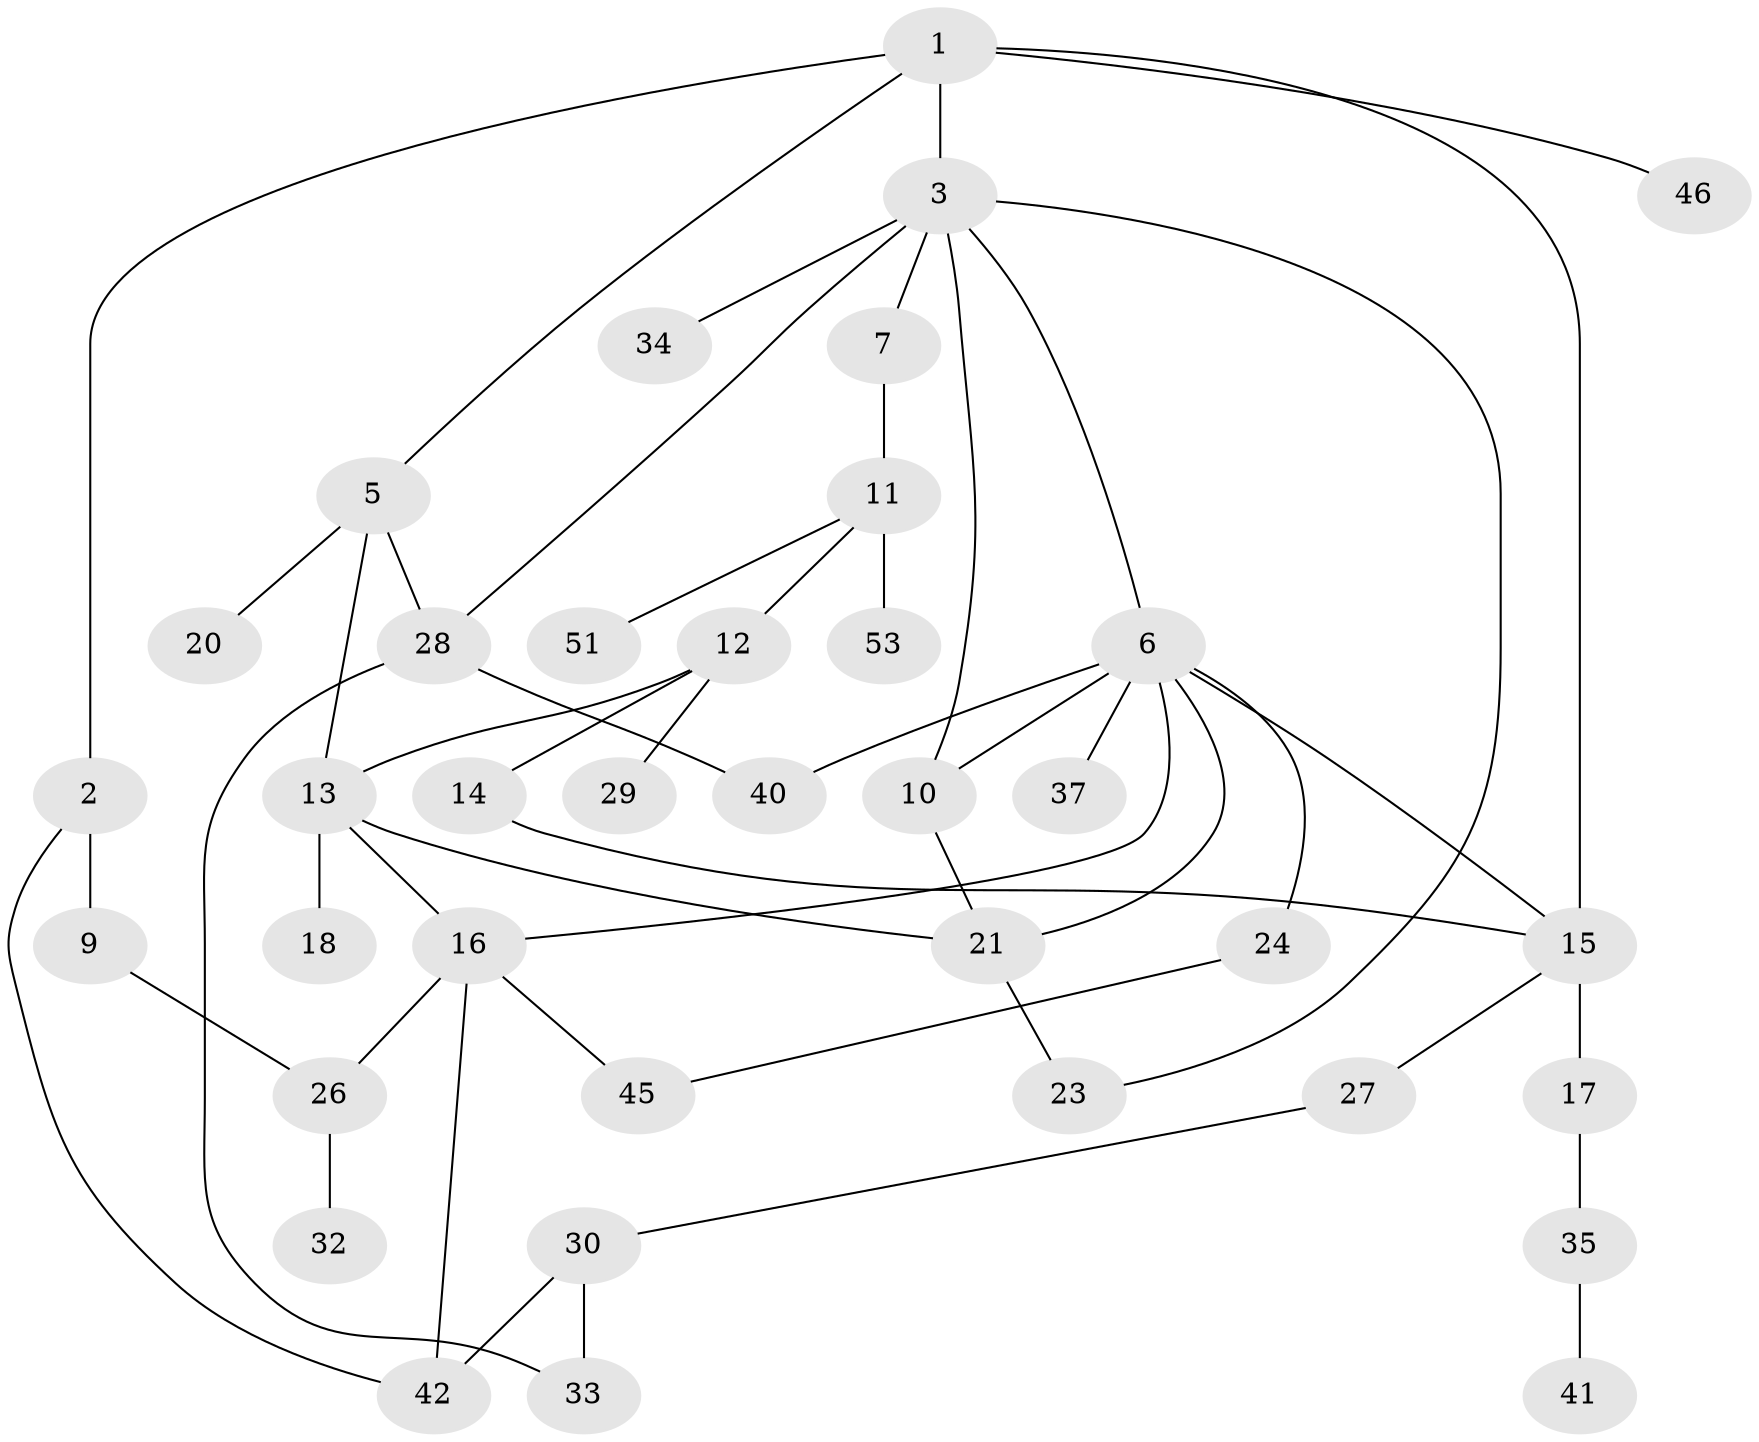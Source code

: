// original degree distribution, {6: 0.05660377358490566, 3: 0.20754716981132076, 7: 0.018867924528301886, 2: 0.3018867924528302, 4: 0.03773584905660377, 5: 0.07547169811320754, 1: 0.3018867924528302}
// Generated by graph-tools (version 1.1) at 2025/10/02/27/25 16:10:51]
// undirected, 37 vertices, 51 edges
graph export_dot {
graph [start="1"]
  node [color=gray90,style=filled];
  1 [super="+19"];
  2;
  3 [super="+4"];
  5 [super="+25"];
  6 [super="+8"];
  7;
  9;
  10 [super="+48"];
  11 [super="+22"];
  12 [super="+50"];
  13;
  14;
  15 [super="+36"];
  16 [super="+43"];
  17;
  18;
  20;
  21 [super="+38"];
  23;
  24 [super="+44"];
  26 [super="+49"];
  27 [super="+39"];
  28 [super="+31"];
  29;
  30;
  32;
  33;
  34;
  35;
  37;
  40 [super="+52"];
  41;
  42 [super="+47"];
  45;
  46;
  51;
  53;
  1 -- 2;
  1 -- 3;
  1 -- 5;
  1 -- 46;
  1 -- 15;
  2 -- 9;
  2 -- 42;
  3 -- 6;
  3 -- 7;
  3 -- 10;
  3 -- 23;
  3 -- 34;
  3 -- 28;
  5 -- 20;
  5 -- 28;
  5 -- 13;
  6 -- 24;
  6 -- 37;
  6 -- 15;
  6 -- 16;
  6 -- 21;
  6 -- 10;
  6 -- 40;
  7 -- 11;
  9 -- 26;
  10 -- 21;
  11 -- 12;
  11 -- 53;
  11 -- 51;
  12 -- 13;
  12 -- 14;
  12 -- 29;
  13 -- 16;
  13 -- 18;
  13 -- 21;
  14 -- 15;
  15 -- 17;
  15 -- 27;
  16 -- 42;
  16 -- 45;
  16 -- 26;
  17 -- 35;
  21 -- 23;
  24 -- 45;
  26 -- 32;
  27 -- 30;
  28 -- 33;
  28 -- 40;
  30 -- 33;
  30 -- 42;
  35 -- 41;
}
